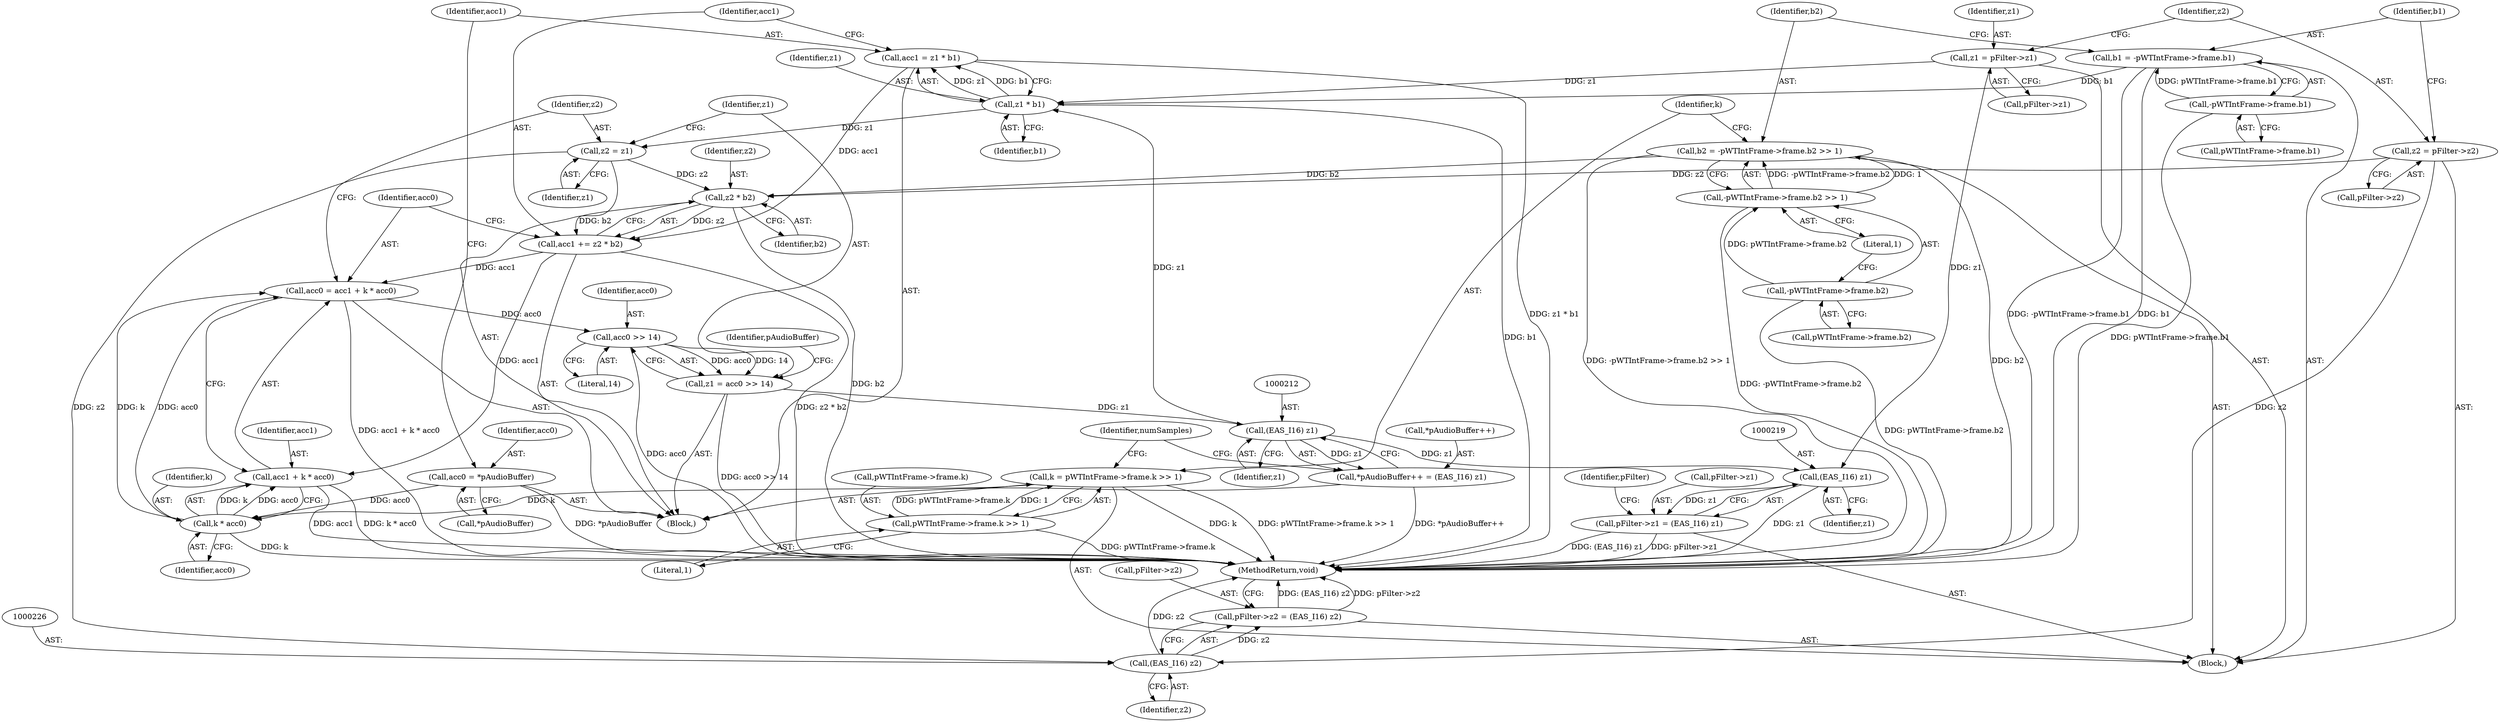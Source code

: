 digraph "0_Android_3ac044334c3ff6a61cb4238ff3ddaf17c7efcf49_3@integer" {
"1000182" [label="(Call,acc1 = z1 * b1)"];
"1000184" [label="(Call,z1 * b1)"];
"1000211" [label="(Call,(EAS_I16) z1)"];
"1000202" [label="(Call,z1 = acc0 >> 14)"];
"1000204" [label="(Call,acc0 >> 14)"];
"1000192" [label="(Call,acc0 = acc1 + k * acc0)"];
"1000187" [label="(Call,acc1 += z2 * b2)"];
"1000189" [label="(Call,z2 * b2)"];
"1000199" [label="(Call,z2 = z1)"];
"1000142" [label="(Call,z2 = pFilter->z2)"];
"1000155" [label="(Call,b2 = -pWTIntFrame->frame.b2 >> 1)"];
"1000157" [label="(Call,-pWTIntFrame->frame.b2 >> 1)"];
"1000158" [label="(Call,-pWTIntFrame->frame.b2)"];
"1000182" [label="(Call,acc1 = z1 * b1)"];
"1000196" [label="(Call,k * acc0)"];
"1000165" [label="(Call,k = pWTIntFrame->frame.k >> 1)"];
"1000167" [label="(Call,pWTIntFrame->frame.k >> 1)"];
"1000178" [label="(Call,acc0 = *pAudioBuffer)"];
"1000137" [label="(Call,z1 = pFilter->z1)"];
"1000147" [label="(Call,b1 = -pWTIntFrame->frame.b1)"];
"1000149" [label="(Call,-pWTIntFrame->frame.b1)"];
"1000225" [label="(Call,(EAS_I16) z2)"];
"1000221" [label="(Call,pFilter->z2 = (EAS_I16) z2)"];
"1000207" [label="(Call,*pAudioBuffer++ = (EAS_I16) z1)"];
"1000218" [label="(Call,(EAS_I16) z1)"];
"1000214" [label="(Call,pFilter->z1 = (EAS_I16) z1)"];
"1000194" [label="(Call,acc1 + k * acc0)"];
"1000157" [label="(Call,-pWTIntFrame->frame.b2 >> 1)"];
"1000195" [label="(Identifier,acc1)"];
"1000228" [label="(MethodReturn,void)"];
"1000194" [label="(Call,acc1 + k * acc0)"];
"1000180" [label="(Call,*pAudioBuffer)"];
"1000142" [label="(Call,z2 = pFilter->z2)"];
"1000138" [label="(Identifier,z1)"];
"1000183" [label="(Identifier,acc1)"];
"1000200" [label="(Identifier,z2)"];
"1000156" [label="(Identifier,b2)"];
"1000168" [label="(Call,pWTIntFrame->frame.k)"];
"1000227" [label="(Identifier,z2)"];
"1000155" [label="(Call,b2 = -pWTIntFrame->frame.b2 >> 1)"];
"1000186" [label="(Identifier,b1)"];
"1000173" [label="(Literal,1)"];
"1000203" [label="(Identifier,z1)"];
"1000176" [label="(Identifier,numSamples)"];
"1000177" [label="(Block,)"];
"1000150" [label="(Call,pWTIntFrame->frame.b1)"];
"1000223" [label="(Identifier,pFilter)"];
"1000206" [label="(Literal,14)"];
"1000192" [label="(Call,acc0 = acc1 + k * acc0)"];
"1000164" [label="(Literal,1)"];
"1000147" [label="(Call,b1 = -pWTIntFrame->frame.b1)"];
"1000190" [label="(Identifier,z2)"];
"1000185" [label="(Identifier,z1)"];
"1000165" [label="(Call,k = pWTIntFrame->frame.k >> 1)"];
"1000222" [label="(Call,pFilter->z2)"];
"1000198" [label="(Identifier,acc0)"];
"1000202" [label="(Call,z1 = acc0 >> 14)"];
"1000221" [label="(Call,pFilter->z2 = (EAS_I16) z2)"];
"1000211" [label="(Call,(EAS_I16) z1)"];
"1000197" [label="(Identifier,k)"];
"1000149" [label="(Call,-pWTIntFrame->frame.b1)"];
"1000184" [label="(Call,z1 * b1)"];
"1000220" [label="(Identifier,z1)"];
"1000193" [label="(Identifier,acc0)"];
"1000187" [label="(Call,acc1 += z2 * b2)"];
"1000189" [label="(Call,z2 * b2)"];
"1000207" [label="(Call,*pAudioBuffer++ = (EAS_I16) z1)"];
"1000196" [label="(Call,k * acc0)"];
"1000199" [label="(Call,z2 = z1)"];
"1000225" [label="(Call,(EAS_I16) z2)"];
"1000201" [label="(Identifier,z1)"];
"1000178" [label="(Call,acc0 = *pAudioBuffer)"];
"1000158" [label="(Call,-pWTIntFrame->frame.b2)"];
"1000139" [label="(Call,pFilter->z1)"];
"1000214" [label="(Call,pFilter->z1 = (EAS_I16) z1)"];
"1000167" [label="(Call,pWTIntFrame->frame.k >> 1)"];
"1000137" [label="(Call,z1 = pFilter->z1)"];
"1000204" [label="(Call,acc0 >> 14)"];
"1000191" [label="(Identifier,b2)"];
"1000148" [label="(Identifier,b1)"];
"1000179" [label="(Identifier,acc0)"];
"1000188" [label="(Identifier,acc1)"];
"1000166" [label="(Identifier,k)"];
"1000143" [label="(Identifier,z2)"];
"1000159" [label="(Call,pWTIntFrame->frame.b2)"];
"1000208" [label="(Call,*pAudioBuffer++)"];
"1000218" [label="(Call,(EAS_I16) z1)"];
"1000182" [label="(Call,acc1 = z1 * b1)"];
"1000213" [label="(Identifier,z1)"];
"1000109" [label="(Block,)"];
"1000205" [label="(Identifier,acc0)"];
"1000210" [label="(Identifier,pAudioBuffer)"];
"1000215" [label="(Call,pFilter->z1)"];
"1000144" [label="(Call,pFilter->z2)"];
"1000182" -> "1000177"  [label="AST: "];
"1000182" -> "1000184"  [label="CFG: "];
"1000183" -> "1000182"  [label="AST: "];
"1000184" -> "1000182"  [label="AST: "];
"1000188" -> "1000182"  [label="CFG: "];
"1000182" -> "1000228"  [label="DDG: z1 * b1"];
"1000184" -> "1000182"  [label="DDG: z1"];
"1000184" -> "1000182"  [label="DDG: b1"];
"1000182" -> "1000187"  [label="DDG: acc1"];
"1000184" -> "1000186"  [label="CFG: "];
"1000185" -> "1000184"  [label="AST: "];
"1000186" -> "1000184"  [label="AST: "];
"1000184" -> "1000228"  [label="DDG: b1"];
"1000211" -> "1000184"  [label="DDG: z1"];
"1000137" -> "1000184"  [label="DDG: z1"];
"1000147" -> "1000184"  [label="DDG: b1"];
"1000184" -> "1000199"  [label="DDG: z1"];
"1000211" -> "1000207"  [label="AST: "];
"1000211" -> "1000213"  [label="CFG: "];
"1000212" -> "1000211"  [label="AST: "];
"1000213" -> "1000211"  [label="AST: "];
"1000207" -> "1000211"  [label="CFG: "];
"1000211" -> "1000207"  [label="DDG: z1"];
"1000202" -> "1000211"  [label="DDG: z1"];
"1000211" -> "1000218"  [label="DDG: z1"];
"1000202" -> "1000177"  [label="AST: "];
"1000202" -> "1000204"  [label="CFG: "];
"1000203" -> "1000202"  [label="AST: "];
"1000204" -> "1000202"  [label="AST: "];
"1000210" -> "1000202"  [label="CFG: "];
"1000202" -> "1000228"  [label="DDG: acc0 >> 14"];
"1000204" -> "1000202"  [label="DDG: acc0"];
"1000204" -> "1000202"  [label="DDG: 14"];
"1000204" -> "1000206"  [label="CFG: "];
"1000205" -> "1000204"  [label="AST: "];
"1000206" -> "1000204"  [label="AST: "];
"1000204" -> "1000228"  [label="DDG: acc0"];
"1000192" -> "1000204"  [label="DDG: acc0"];
"1000192" -> "1000177"  [label="AST: "];
"1000192" -> "1000194"  [label="CFG: "];
"1000193" -> "1000192"  [label="AST: "];
"1000194" -> "1000192"  [label="AST: "];
"1000200" -> "1000192"  [label="CFG: "];
"1000192" -> "1000228"  [label="DDG: acc1 + k * acc0"];
"1000187" -> "1000192"  [label="DDG: acc1"];
"1000196" -> "1000192"  [label="DDG: k"];
"1000196" -> "1000192"  [label="DDG: acc0"];
"1000187" -> "1000177"  [label="AST: "];
"1000187" -> "1000189"  [label="CFG: "];
"1000188" -> "1000187"  [label="AST: "];
"1000189" -> "1000187"  [label="AST: "];
"1000193" -> "1000187"  [label="CFG: "];
"1000187" -> "1000228"  [label="DDG: z2 * b2"];
"1000189" -> "1000187"  [label="DDG: z2"];
"1000189" -> "1000187"  [label="DDG: b2"];
"1000187" -> "1000194"  [label="DDG: acc1"];
"1000189" -> "1000191"  [label="CFG: "];
"1000190" -> "1000189"  [label="AST: "];
"1000191" -> "1000189"  [label="AST: "];
"1000189" -> "1000228"  [label="DDG: b2"];
"1000199" -> "1000189"  [label="DDG: z2"];
"1000142" -> "1000189"  [label="DDG: z2"];
"1000155" -> "1000189"  [label="DDG: b2"];
"1000199" -> "1000177"  [label="AST: "];
"1000199" -> "1000201"  [label="CFG: "];
"1000200" -> "1000199"  [label="AST: "];
"1000201" -> "1000199"  [label="AST: "];
"1000203" -> "1000199"  [label="CFG: "];
"1000199" -> "1000225"  [label="DDG: z2"];
"1000142" -> "1000109"  [label="AST: "];
"1000142" -> "1000144"  [label="CFG: "];
"1000143" -> "1000142"  [label="AST: "];
"1000144" -> "1000142"  [label="AST: "];
"1000148" -> "1000142"  [label="CFG: "];
"1000142" -> "1000225"  [label="DDG: z2"];
"1000155" -> "1000109"  [label="AST: "];
"1000155" -> "1000157"  [label="CFG: "];
"1000156" -> "1000155"  [label="AST: "];
"1000157" -> "1000155"  [label="AST: "];
"1000166" -> "1000155"  [label="CFG: "];
"1000155" -> "1000228"  [label="DDG: -pWTIntFrame->frame.b2 >> 1"];
"1000155" -> "1000228"  [label="DDG: b2"];
"1000157" -> "1000155"  [label="DDG: -pWTIntFrame->frame.b2"];
"1000157" -> "1000155"  [label="DDG: 1"];
"1000157" -> "1000164"  [label="CFG: "];
"1000158" -> "1000157"  [label="AST: "];
"1000164" -> "1000157"  [label="AST: "];
"1000157" -> "1000228"  [label="DDG: -pWTIntFrame->frame.b2"];
"1000158" -> "1000157"  [label="DDG: pWTIntFrame->frame.b2"];
"1000158" -> "1000159"  [label="CFG: "];
"1000159" -> "1000158"  [label="AST: "];
"1000164" -> "1000158"  [label="CFG: "];
"1000158" -> "1000228"  [label="DDG: pWTIntFrame->frame.b2"];
"1000196" -> "1000194"  [label="AST: "];
"1000196" -> "1000198"  [label="CFG: "];
"1000197" -> "1000196"  [label="AST: "];
"1000198" -> "1000196"  [label="AST: "];
"1000194" -> "1000196"  [label="CFG: "];
"1000196" -> "1000228"  [label="DDG: k"];
"1000196" -> "1000194"  [label="DDG: k"];
"1000196" -> "1000194"  [label="DDG: acc0"];
"1000165" -> "1000196"  [label="DDG: k"];
"1000178" -> "1000196"  [label="DDG: acc0"];
"1000165" -> "1000109"  [label="AST: "];
"1000165" -> "1000167"  [label="CFG: "];
"1000166" -> "1000165"  [label="AST: "];
"1000167" -> "1000165"  [label="AST: "];
"1000176" -> "1000165"  [label="CFG: "];
"1000165" -> "1000228"  [label="DDG: k"];
"1000165" -> "1000228"  [label="DDG: pWTIntFrame->frame.k >> 1"];
"1000167" -> "1000165"  [label="DDG: pWTIntFrame->frame.k"];
"1000167" -> "1000165"  [label="DDG: 1"];
"1000167" -> "1000173"  [label="CFG: "];
"1000168" -> "1000167"  [label="AST: "];
"1000173" -> "1000167"  [label="AST: "];
"1000167" -> "1000228"  [label="DDG: pWTIntFrame->frame.k"];
"1000178" -> "1000177"  [label="AST: "];
"1000178" -> "1000180"  [label="CFG: "];
"1000179" -> "1000178"  [label="AST: "];
"1000180" -> "1000178"  [label="AST: "];
"1000183" -> "1000178"  [label="CFG: "];
"1000178" -> "1000228"  [label="DDG: *pAudioBuffer"];
"1000137" -> "1000109"  [label="AST: "];
"1000137" -> "1000139"  [label="CFG: "];
"1000138" -> "1000137"  [label="AST: "];
"1000139" -> "1000137"  [label="AST: "];
"1000143" -> "1000137"  [label="CFG: "];
"1000137" -> "1000218"  [label="DDG: z1"];
"1000147" -> "1000109"  [label="AST: "];
"1000147" -> "1000149"  [label="CFG: "];
"1000148" -> "1000147"  [label="AST: "];
"1000149" -> "1000147"  [label="AST: "];
"1000156" -> "1000147"  [label="CFG: "];
"1000147" -> "1000228"  [label="DDG: -pWTIntFrame->frame.b1"];
"1000147" -> "1000228"  [label="DDG: b1"];
"1000149" -> "1000147"  [label="DDG: pWTIntFrame->frame.b1"];
"1000149" -> "1000150"  [label="CFG: "];
"1000150" -> "1000149"  [label="AST: "];
"1000149" -> "1000228"  [label="DDG: pWTIntFrame->frame.b1"];
"1000225" -> "1000221"  [label="AST: "];
"1000225" -> "1000227"  [label="CFG: "];
"1000226" -> "1000225"  [label="AST: "];
"1000227" -> "1000225"  [label="AST: "];
"1000221" -> "1000225"  [label="CFG: "];
"1000225" -> "1000228"  [label="DDG: z2"];
"1000225" -> "1000221"  [label="DDG: z2"];
"1000221" -> "1000109"  [label="AST: "];
"1000222" -> "1000221"  [label="AST: "];
"1000228" -> "1000221"  [label="CFG: "];
"1000221" -> "1000228"  [label="DDG: (EAS_I16) z2"];
"1000221" -> "1000228"  [label="DDG: pFilter->z2"];
"1000207" -> "1000177"  [label="AST: "];
"1000208" -> "1000207"  [label="AST: "];
"1000176" -> "1000207"  [label="CFG: "];
"1000207" -> "1000228"  [label="DDG: *pAudioBuffer++"];
"1000218" -> "1000214"  [label="AST: "];
"1000218" -> "1000220"  [label="CFG: "];
"1000219" -> "1000218"  [label="AST: "];
"1000220" -> "1000218"  [label="AST: "];
"1000214" -> "1000218"  [label="CFG: "];
"1000218" -> "1000228"  [label="DDG: z1"];
"1000218" -> "1000214"  [label="DDG: z1"];
"1000214" -> "1000109"  [label="AST: "];
"1000215" -> "1000214"  [label="AST: "];
"1000223" -> "1000214"  [label="CFG: "];
"1000214" -> "1000228"  [label="DDG: (EAS_I16) z1"];
"1000214" -> "1000228"  [label="DDG: pFilter->z1"];
"1000195" -> "1000194"  [label="AST: "];
"1000194" -> "1000228"  [label="DDG: k * acc0"];
"1000194" -> "1000228"  [label="DDG: acc1"];
}
